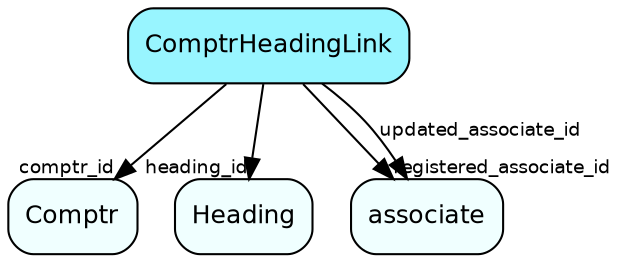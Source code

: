 digraph ComptrHeadingLink  {
node [shape = box style="rounded, filled" fontname = "Helvetica" fontsize = "12" ]
edge [fontname = "Helvetica" fontsize = "9"]

ComptrHeadingLink[fillcolor = "cadetblue1"]
Comptr[fillcolor = "azure1"]
Heading[fillcolor = "azure1"]
associate[fillcolor = "azure1"]
ComptrHeadingLink -> Comptr [headlabel = "comptr_id"]
ComptrHeadingLink -> Heading [headlabel = "heading_id"]
ComptrHeadingLink -> associate [headlabel = "registered_associate_id"]
ComptrHeadingLink -> associate [label = "updated_associate_id"]
}
